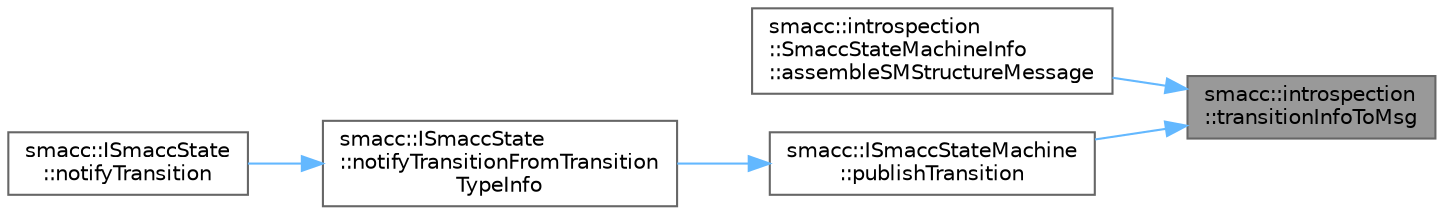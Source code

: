 digraph "smacc::introspection::transitionInfoToMsg"
{
 // LATEX_PDF_SIZE
  bgcolor="transparent";
  edge [fontname=Helvetica,fontsize=10,labelfontname=Helvetica,labelfontsize=10];
  node [fontname=Helvetica,fontsize=10,shape=box,height=0.2,width=0.4];
  rankdir="RL";
  Node1 [label="smacc::introspection\l::transitionInfoToMsg",height=0.2,width=0.4,color="gray40", fillcolor="grey60", style="filled", fontcolor="black",tooltip=" "];
  Node1 -> Node2 [dir="back",color="steelblue1",style="solid"];
  Node2 [label="smacc::introspection\l::SmaccStateMachineInfo\l::assembleSMStructureMessage",height=0.2,width=0.4,color="grey40", fillcolor="white", style="filled",URL="$classsmacc_1_1introspection_1_1SmaccStateMachineInfo.html#a6758065a8d1faaa7c3688cf0dffe9334",tooltip=" "];
  Node1 -> Node3 [dir="back",color="steelblue1",style="solid"];
  Node3 [label="smacc::ISmaccStateMachine\l::publishTransition",height=0.2,width=0.4,color="grey40", fillcolor="white", style="filled",URL="$classsmacc_1_1ISmaccStateMachine.html#a06cc53c282c93692829b6efd28e315f4",tooltip=" "];
  Node3 -> Node4 [dir="back",color="steelblue1",style="solid"];
  Node4 [label="smacc::ISmaccState\l::notifyTransitionFromTransition\lTypeInfo",height=0.2,width=0.4,color="grey40", fillcolor="white", style="filled",URL="$classsmacc_1_1ISmaccState.html#acb3dd7d402c634004ae3b67a01169438",tooltip=" "];
  Node4 -> Node5 [dir="back",color="steelblue1",style="solid"];
  Node5 [label="smacc::ISmaccState\l::notifyTransition",height=0.2,width=0.4,color="grey40", fillcolor="white", style="filled",URL="$classsmacc_1_1ISmaccState.html#a98df316afd79180d3c27a15a7d5dd1cf",tooltip=" "];
}
